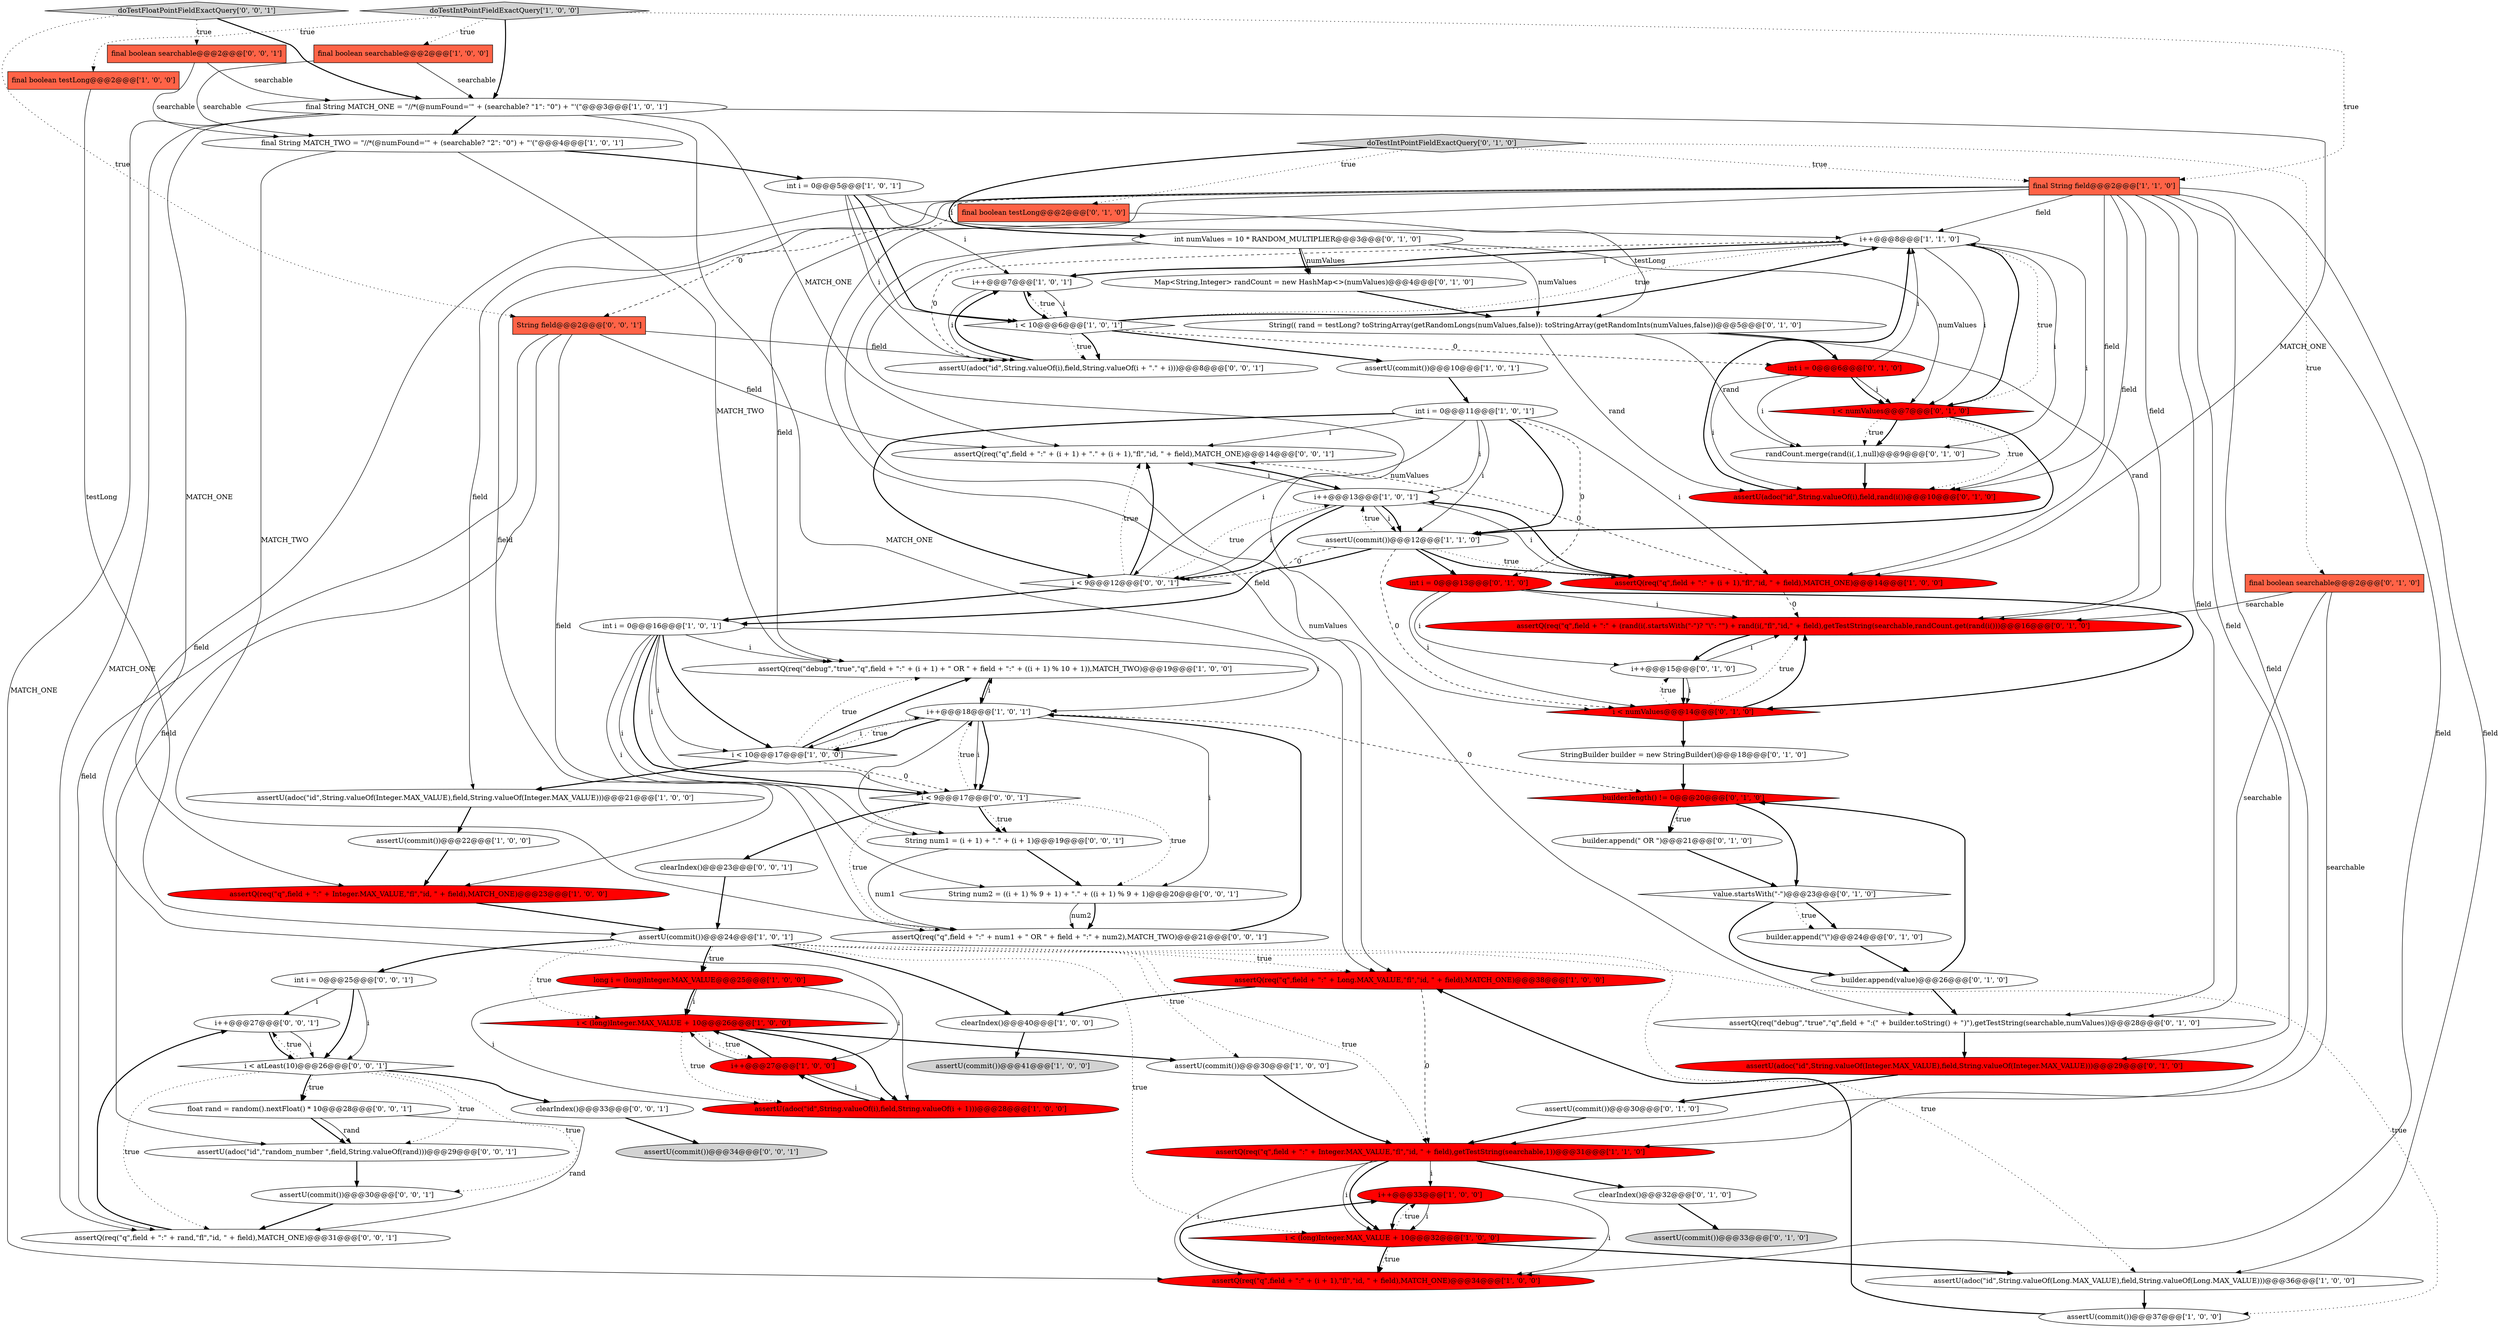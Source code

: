 digraph {
22 [style = filled, label = "assertU(commit())@@@24@@@['1', '0', '1']", fillcolor = white, shape = ellipse image = "AAA0AAABBB1BBB"];
54 [style = filled, label = "randCount.merge(rand(i(,1,null)@@@9@@@['0', '1', '0']", fillcolor = white, shape = ellipse image = "AAA0AAABBB2BBB"];
4 [style = filled, label = "i++@@@33@@@['1', '0', '0']", fillcolor = red, shape = ellipse image = "AAA1AAABBB1BBB"];
29 [style = filled, label = "i++@@@7@@@['1', '0', '1']", fillcolor = white, shape = ellipse image = "AAA0AAABBB1BBB"];
37 [style = filled, label = "final boolean testLong@@@2@@@['0', '1', '0']", fillcolor = tomato, shape = box image = "AAA0AAABBB2BBB"];
7 [style = filled, label = "i++@@@8@@@['1', '1', '0']", fillcolor = white, shape = ellipse image = "AAA0AAABBB1BBB"];
34 [style = filled, label = "assertU(commit())@@@22@@@['1', '0', '0']", fillcolor = white, shape = ellipse image = "AAA0AAABBB1BBB"];
65 [style = filled, label = "final boolean searchable@@@2@@@['0', '0', '1']", fillcolor = tomato, shape = box image = "AAA0AAABBB3BBB"];
69 [style = filled, label = "assertQ(req(\"q\",field + \":\" + (i + 1) + \".\" + (i + 1),\"fl\",\"id, \" + field),MATCH_ONE)@@@14@@@['0', '0', '1']", fillcolor = white, shape = ellipse image = "AAA0AAABBB3BBB"];
17 [style = filled, label = "assertU(adoc(\"id\",String.valueOf(Integer.MAX_VALUE),field,String.valueOf(Integer.MAX_VALUE)))@@@21@@@['1', '0', '0']", fillcolor = white, shape = ellipse image = "AAA0AAABBB1BBB"];
48 [style = filled, label = "clearIndex()@@@32@@@['0', '1', '0']", fillcolor = white, shape = ellipse image = "AAA0AAABBB2BBB"];
30 [style = filled, label = "assertQ(req(\"q\",field + \":\" + Long.MAX_VALUE,\"fl\",\"id, \" + field),MATCH_ONE)@@@38@@@['1', '0', '0']", fillcolor = red, shape = ellipse image = "AAA1AAABBB1BBB"];
49 [style = filled, label = "i < numValues@@@14@@@['0', '1', '0']", fillcolor = red, shape = diamond image = "AAA1AAABBB2BBB"];
64 [style = filled, label = "i < 9@@@12@@@['0', '0', '1']", fillcolor = white, shape = diamond image = "AAA0AAABBB3BBB"];
10 [style = filled, label = "assertQ(req(\"debug\",\"true\",\"q\",field + \":\" + (i + 1) + \" OR \" + field + \":\" + ((i + 1) % 10 + 1)),MATCH_TWO)@@@19@@@['1', '0', '0']", fillcolor = white, shape = ellipse image = "AAA0AAABBB1BBB"];
67 [style = filled, label = "String field@@@2@@@['0', '0', '1']", fillcolor = tomato, shape = box image = "AAA0AAABBB3BBB"];
41 [style = filled, label = "doTestIntPointFieldExactQuery['0', '1', '0']", fillcolor = lightgray, shape = diamond image = "AAA0AAABBB2BBB"];
18 [style = filled, label = "final String MATCH_TWO = \"//*(@numFound='\" + (searchable? \"2\": \"0\") + \"'(\"@@@4@@@['1', '0', '1']", fillcolor = white, shape = ellipse image = "AAA0AAABBB1BBB"];
38 [style = filled, label = "int i = 0@@@13@@@['0', '1', '0']", fillcolor = red, shape = ellipse image = "AAA1AAABBB2BBB"];
5 [style = filled, label = "doTestIntPointFieldExactQuery['1', '0', '0']", fillcolor = lightgray, shape = diamond image = "AAA0AAABBB1BBB"];
55 [style = filled, label = "Map<String,Integer> randCount = new HashMap<>(numValues)@@@4@@@['0', '1', '0']", fillcolor = white, shape = ellipse image = "AAA0AAABBB2BBB"];
77 [style = filled, label = "i++@@@27@@@['0', '0', '1']", fillcolor = white, shape = ellipse image = "AAA0AAABBB3BBB"];
23 [style = filled, label = "i++@@@27@@@['1', '0', '0']", fillcolor = red, shape = ellipse image = "AAA1AAABBB1BBB"];
61 [style = filled, label = "builder.append(value)@@@26@@@['0', '1', '0']", fillcolor = white, shape = ellipse image = "AAA0AAABBB2BBB"];
27 [style = filled, label = "i < 10@@@17@@@['1', '0', '0']", fillcolor = white, shape = diamond image = "AAA0AAABBB1BBB"];
25 [style = filled, label = "int i = 0@@@11@@@['1', '0', '1']", fillcolor = white, shape = ellipse image = "AAA0AAABBB1BBB"];
39 [style = filled, label = "builder.length() != 0@@@20@@@['0', '1', '0']", fillcolor = red, shape = diamond image = "AAA1AAABBB2BBB"];
59 [style = filled, label = "assertQ(req(\"debug\",\"true\",\"q\",field + \":(\" + builder.toString() + \")\"),getTestString(searchable,numValues))@@@28@@@['0', '1', '0']", fillcolor = white, shape = ellipse image = "AAA0AAABBB2BBB"];
62 [style = filled, label = "assertU(adoc(\"id\",\"random_number \",field,String.valueOf(rand)))@@@29@@@['0', '0', '1']", fillcolor = white, shape = ellipse image = "AAA0AAABBB3BBB"];
15 [style = filled, label = "assertU(adoc(\"id\",String.valueOf(i),field,String.valueOf(i + 1)))@@@28@@@['1', '0', '0']", fillcolor = red, shape = ellipse image = "AAA1AAABBB1BBB"];
80 [style = filled, label = "assertU(commit())@@@30@@@['0', '0', '1']", fillcolor = white, shape = ellipse image = "AAA0AAABBB3BBB"];
56 [style = filled, label = "i++@@@15@@@['0', '1', '0']", fillcolor = white, shape = ellipse image = "AAA0AAABBB2BBB"];
36 [style = filled, label = "i < (long)Integer.MAX_VALUE + 10@@@26@@@['1', '0', '0']", fillcolor = red, shape = diamond image = "AAA1AAABBB1BBB"];
16 [style = filled, label = "assertQ(req(\"q\",field + \":\" + (i + 1),\"fl\",\"id, \" + field),MATCH_ONE)@@@34@@@['1', '0', '0']", fillcolor = red, shape = ellipse image = "AAA1AAABBB1BBB"];
81 [style = filled, label = "assertU(commit())@@@34@@@['0', '0', '1']", fillcolor = lightgray, shape = ellipse image = "AAA0AAABBB3BBB"];
79 [style = filled, label = "doTestFloatPointFieldExactQuery['0', '0', '1']", fillcolor = lightgray, shape = diamond image = "AAA0AAABBB3BBB"];
33 [style = filled, label = "i < 10@@@6@@@['1', '0', '1']", fillcolor = white, shape = diamond image = "AAA0AAABBB1BBB"];
46 [style = filled, label = "int numValues = 10 * RANDOM_MULTIPLIER@@@3@@@['0', '1', '0']", fillcolor = white, shape = ellipse image = "AAA0AAABBB2BBB"];
60 [style = filled, label = "StringBuilder builder = new StringBuilder()@@@18@@@['0', '1', '0']", fillcolor = white, shape = ellipse image = "AAA0AAABBB2BBB"];
58 [style = filled, label = "assertU(commit())@@@33@@@['0', '1', '0']", fillcolor = lightgray, shape = ellipse image = "AAA0AAABBB2BBB"];
43 [style = filled, label = "int i = 0@@@6@@@['0', '1', '0']", fillcolor = red, shape = ellipse image = "AAA1AAABBB2BBB"];
9 [style = filled, label = "clearIndex()@@@40@@@['1', '0', '0']", fillcolor = white, shape = ellipse image = "AAA0AAABBB1BBB"];
1 [style = filled, label = "assertU(commit())@@@12@@@['1', '1', '0']", fillcolor = white, shape = ellipse image = "AAA0AAABBB1BBB"];
19 [style = filled, label = "long i = (long)Integer.MAX_VALUE@@@25@@@['1', '0', '0']", fillcolor = red, shape = ellipse image = "AAA1AAABBB1BBB"];
53 [style = filled, label = "assertU(adoc(\"id\",String.valueOf(i),field,rand(i())@@@10@@@['0', '1', '0']", fillcolor = red, shape = ellipse image = "AAA1AAABBB2BBB"];
63 [style = filled, label = "assertQ(req(\"q\",field + \":\" + num1 + \" OR \" + field + \":\" + num2),MATCH_TWO)@@@21@@@['0', '0', '1']", fillcolor = white, shape = ellipse image = "AAA0AAABBB3BBB"];
21 [style = filled, label = "final String field@@@2@@@['1', '1', '0']", fillcolor = tomato, shape = box image = "AAA0AAABBB1BBB"];
75 [style = filled, label = "assertQ(req(\"q\",field + \":\" + rand,\"fl\",\"id, \" + field),MATCH_ONE)@@@31@@@['0', '0', '1']", fillcolor = white, shape = ellipse image = "AAA0AAABBB3BBB"];
42 [style = filled, label = "assertU(adoc(\"id\",String.valueOf(Integer.MAX_VALUE),field,String.valueOf(Integer.MAX_VALUE)))@@@29@@@['0', '1', '0']", fillcolor = red, shape = ellipse image = "AAA1AAABBB2BBB"];
24 [style = filled, label = "i++@@@18@@@['1', '0', '1']", fillcolor = white, shape = ellipse image = "AAA0AAABBB1BBB"];
71 [style = filled, label = "float rand = random().nextFloat() * 10@@@28@@@['0', '0', '1']", fillcolor = white, shape = ellipse image = "AAA0AAABBB3BBB"];
20 [style = filled, label = "assertU(commit())@@@41@@@['1', '0', '0']", fillcolor = lightgray, shape = ellipse image = "AAA0AAABBB1BBB"];
45 [style = filled, label = "final boolean searchable@@@2@@@['0', '1', '0']", fillcolor = tomato, shape = box image = "AAA0AAABBB2BBB"];
70 [style = filled, label = "i < 9@@@17@@@['0', '0', '1']", fillcolor = white, shape = diamond image = "AAA0AAABBB3BBB"];
51 [style = filled, label = "value.startsWith(\"-\")@@@23@@@['0', '1', '0']", fillcolor = white, shape = diamond image = "AAA0AAABBB2BBB"];
76 [style = filled, label = "i < atLeast(10)@@@26@@@['0', '0', '1']", fillcolor = white, shape = diamond image = "AAA0AAABBB3BBB"];
52 [style = filled, label = "i < numValues@@@7@@@['0', '1', '0']", fillcolor = red, shape = diamond image = "AAA1AAABBB2BBB"];
66 [style = filled, label = "int i = 0@@@25@@@['0', '0', '1']", fillcolor = white, shape = ellipse image = "AAA0AAABBB3BBB"];
57 [style = filled, label = "assertU(commit())@@@30@@@['0', '1', '0']", fillcolor = white, shape = ellipse image = "AAA0AAABBB2BBB"];
68 [style = filled, label = "clearIndex()@@@33@@@['0', '0', '1']", fillcolor = white, shape = ellipse image = "AAA0AAABBB3BBB"];
26 [style = filled, label = "i++@@@13@@@['1', '0', '1']", fillcolor = white, shape = ellipse image = "AAA0AAABBB1BBB"];
31 [style = filled, label = "assertQ(req(\"q\",field + \":\" + (i + 1),\"fl\",\"id, \" + field),MATCH_ONE)@@@14@@@['1', '0', '0']", fillcolor = red, shape = ellipse image = "AAA1AAABBB1BBB"];
3 [style = filled, label = "assertQ(req(\"q\",field + \":\" + Integer.MAX_VALUE,\"fl\",\"id, \" + field),getTestString(searchable,1))@@@31@@@['1', '1', '0']", fillcolor = red, shape = ellipse image = "AAA1AAABBB1BBB"];
40 [style = filled, label = "builder.append(\" OR \")@@@21@@@['0', '1', '0']", fillcolor = white, shape = ellipse image = "AAA0AAABBB2BBB"];
8 [style = filled, label = "assertU(commit())@@@37@@@['1', '0', '0']", fillcolor = white, shape = ellipse image = "AAA0AAABBB1BBB"];
28 [style = filled, label = "int i = 0@@@5@@@['1', '0', '1']", fillcolor = white, shape = ellipse image = "AAA0AAABBB1BBB"];
50 [style = filled, label = "builder.append(\"\\\")@@@24@@@['0', '1', '0']", fillcolor = white, shape = ellipse image = "AAA0AAABBB2BBB"];
13 [style = filled, label = "final boolean searchable@@@2@@@['1', '0', '0']", fillcolor = tomato, shape = box image = "AAA0AAABBB1BBB"];
73 [style = filled, label = "assertU(adoc(\"id\",String.valueOf(i),field,String.valueOf(i + \".\" + i)))@@@8@@@['0', '0', '1']", fillcolor = white, shape = ellipse image = "AAA0AAABBB3BBB"];
0 [style = filled, label = "assertU(adoc(\"id\",String.valueOf(Long.MAX_VALUE),field,String.valueOf(Long.MAX_VALUE)))@@@36@@@['1', '0', '0']", fillcolor = white, shape = ellipse image = "AAA0AAABBB1BBB"];
47 [style = filled, label = "String(( rand = testLong? toStringArray(getRandomLongs(numValues,false)): toStringArray(getRandomInts(numValues,false))@@@5@@@['0', '1', '0']", fillcolor = white, shape = ellipse image = "AAA0AAABBB2BBB"];
74 [style = filled, label = "String num2 = ((i + 1) % 9 + 1) + \".\" + ((i + 1) % 9 + 1)@@@20@@@['0', '0', '1']", fillcolor = white, shape = ellipse image = "AAA0AAABBB3BBB"];
2 [style = filled, label = "int i = 0@@@16@@@['1', '0', '1']", fillcolor = white, shape = ellipse image = "AAA0AAABBB1BBB"];
32 [style = filled, label = "assertU(commit())@@@10@@@['1', '0', '1']", fillcolor = white, shape = ellipse image = "AAA0AAABBB1BBB"];
14 [style = filled, label = "final String MATCH_ONE = \"//*(@numFound='\" + (searchable? \"1\": \"0\") + \"'(\"@@@3@@@['1', '0', '1']", fillcolor = white, shape = ellipse image = "AAA0AAABBB1BBB"];
78 [style = filled, label = "clearIndex()@@@23@@@['0', '0', '1']", fillcolor = white, shape = ellipse image = "AAA0AAABBB3BBB"];
72 [style = filled, label = "String num1 = (i + 1) + \".\" + (i + 1)@@@19@@@['0', '0', '1']", fillcolor = white, shape = ellipse image = "AAA0AAABBB3BBB"];
44 [style = filled, label = "assertQ(req(\"q\",field + \":\" + (rand(i(.startsWith(\"-\")? \"\\\": \"\") + rand(i(,\"fl\",\"id,\" + field),getTestString(searchable,randCount.get(rand(i()))@@@16@@@['0', '1', '0']", fillcolor = red, shape = ellipse image = "AAA1AAABBB2BBB"];
11 [style = filled, label = "assertU(commit())@@@30@@@['1', '0', '0']", fillcolor = white, shape = ellipse image = "AAA0AAABBB1BBB"];
35 [style = filled, label = "assertQ(req(\"q\",field + \":\" + Integer.MAX_VALUE,\"fl\",\"id, \" + field),MATCH_ONE)@@@23@@@['1', '0', '0']", fillcolor = red, shape = ellipse image = "AAA1AAABBB1BBB"];
6 [style = filled, label = "i < (long)Integer.MAX_VALUE + 10@@@32@@@['1', '0', '0']", fillcolor = red, shape = diamond image = "AAA1AAABBB1BBB"];
12 [style = filled, label = "final boolean testLong@@@2@@@['1', '0', '0']", fillcolor = tomato, shape = box image = "AAA0AAABBB1BBB"];
13->18 [style = solid, label="searchable"];
8->30 [style = bold, label=""];
45->59 [style = solid, label="searchable"];
52->1 [style = bold, label=""];
79->67 [style = dotted, label="true"];
3->16 [style = solid, label="i"];
14->35 [style = solid, label="MATCH_ONE"];
25->1 [style = bold, label=""];
24->27 [style = solid, label="i"];
55->47 [style = bold, label=""];
76->68 [style = bold, label=""];
10->24 [style = bold, label=""];
56->49 [style = solid, label="i"];
14->16 [style = solid, label="MATCH_ONE"];
71->62 [style = bold, label=""];
28->33 [style = solid, label="i"];
1->31 [style = dotted, label="true"];
2->27 [style = solid, label="i"];
66->76 [style = solid, label="i"];
26->1 [style = solid, label="i"];
65->18 [style = solid, label="searchable"];
19->36 [style = bold, label=""];
29->7 [style = solid, label="i"];
76->71 [style = bold, label=""];
5->12 [style = dotted, label="true"];
46->52 [style = solid, label="numValues"];
7->52 [style = bold, label=""];
61->59 [style = bold, label=""];
24->39 [style = dashed, label="0"];
45->3 [style = solid, label="searchable"];
25->64 [style = solid, label="i"];
36->11 [style = bold, label=""];
73->29 [style = bold, label=""];
67->63 [style = solid, label="field"];
3->4 [style = solid, label="i"];
24->70 [style = solid, label="i"];
5->13 [style = dotted, label="true"];
7->73 [style = dashed, label="0"];
21->44 [style = solid, label="field"];
1->49 [style = dashed, label="0"];
26->69 [style = solid, label="i"];
51->50 [style = bold, label=""];
43->52 [style = solid, label="i"];
2->72 [style = solid, label="i"];
38->49 [style = bold, label=""];
39->51 [style = bold, label=""];
51->61 [style = bold, label=""];
6->16 [style = dotted, label="true"];
70->24 [style = dotted, label="true"];
70->63 [style = dotted, label="true"];
25->26 [style = solid, label="i"];
21->16 [style = solid, label="field"];
47->54 [style = solid, label="rand"];
72->63 [style = solid, label="num1"];
32->25 [style = bold, label=""];
0->8 [style = bold, label=""];
27->17 [style = bold, label=""];
54->53 [style = bold, label=""];
46->49 [style = solid, label="numValues"];
69->26 [style = bold, label=""];
23->36 [style = bold, label=""];
75->77 [style = bold, label=""];
1->31 [style = bold, label=""];
19->15 [style = solid, label="i"];
70->72 [style = dotted, label="true"];
60->39 [style = bold, label=""];
24->27 [style = bold, label=""];
26->64 [style = bold, label=""];
1->38 [style = bold, label=""];
41->21 [style = dotted, label="true"];
31->44 [style = dashed, label="0"];
7->29 [style = bold, label=""];
33->7 [style = bold, label=""];
59->42 [style = bold, label=""];
22->19 [style = dotted, label="true"];
61->39 [style = bold, label=""];
25->1 [style = solid, label="i"];
14->31 [style = solid, label="MATCH_ONE"];
21->59 [style = solid, label="field"];
40->51 [style = bold, label=""];
22->0 [style = dotted, label="true"];
26->1 [style = bold, label=""];
21->42 [style = solid, label="field"];
22->9 [style = bold, label=""];
74->63 [style = bold, label=""];
47->43 [style = bold, label=""];
67->75 [style = solid, label="field"];
27->24 [style = dotted, label="true"];
2->10 [style = solid, label="i"];
43->53 [style = solid, label="i"];
76->75 [style = dotted, label="true"];
26->64 [style = solid, label="i"];
18->28 [style = bold, label=""];
17->34 [style = bold, label=""];
76->71 [style = dotted, label="true"];
1->26 [style = dotted, label="true"];
47->44 [style = solid, label="rand"];
21->67 [style = dashed, label="0"];
31->69 [style = dashed, label="0"];
23->15 [style = solid, label="i"];
49->44 [style = dotted, label="true"];
24->72 [style = solid, label="i"];
24->74 [style = solid, label="i"];
21->15 [style = solid, label="field"];
19->36 [style = solid, label="i"];
76->80 [style = dotted, label="true"];
2->27 [style = bold, label=""];
39->40 [style = dotted, label="true"];
14->18 [style = bold, label=""];
41->46 [style = bold, label=""];
47->53 [style = solid, label="rand"];
34->35 [style = bold, label=""];
46->59 [style = solid, label="numValues"];
66->77 [style = solid, label="i"];
2->24 [style = solid, label="i"];
21->31 [style = solid, label="field"];
25->64 [style = bold, label=""];
70->78 [style = bold, label=""];
52->54 [style = bold, label=""];
46->55 [style = solid, label="numValues"];
21->0 [style = solid, label="field"];
29->33 [style = solid, label="i"];
44->56 [style = bold, label=""];
48->58 [style = bold, label=""];
18->10 [style = solid, label="MATCH_TWO"];
22->19 [style = bold, label=""];
36->15 [style = dotted, label="true"];
49->44 [style = bold, label=""];
24->70 [style = bold, label=""];
3->6 [style = bold, label=""];
28->73 [style = solid, label="i"];
30->9 [style = bold, label=""];
9->20 [style = bold, label=""];
7->53 [style = solid, label="i"];
41->37 [style = dotted, label="true"];
25->31 [style = solid, label="i"];
77->76 [style = solid, label="i"];
28->7 [style = solid, label="i"];
52->53 [style = dotted, label="true"];
66->76 [style = bold, label=""];
76->77 [style = dotted, label="true"];
64->2 [style = bold, label=""];
63->24 [style = bold, label=""];
52->7 [style = dotted, label="true"];
27->70 [style = dashed, label="0"];
62->80 [style = bold, label=""];
4->6 [style = solid, label="i"];
3->6 [style = solid, label="i"];
38->44 [style = solid, label="i"];
49->56 [style = dotted, label="true"];
31->26 [style = bold, label=""];
29->73 [style = solid, label="i"];
26->31 [style = solid, label="i"];
74->63 [style = solid, label="num2"];
25->38 [style = dashed, label="0"];
4->16 [style = solid, label="i"];
22->66 [style = bold, label=""];
11->3 [style = bold, label=""];
42->57 [style = bold, label=""];
1->64 [style = dashed, label="0"];
39->40 [style = bold, label=""];
67->69 [style = solid, label="field"];
27->10 [style = bold, label=""];
49->60 [style = bold, label=""];
46->47 [style = solid, label="numValues"];
21->35 [style = solid, label="field"];
45->44 [style = solid, label="searchable"];
33->29 [style = dotted, label="true"];
22->3 [style = dotted, label="true"];
22->36 [style = dotted, label="true"];
13->14 [style = solid, label="searchable"];
33->32 [style = bold, label=""];
5->21 [style = dotted, label="true"];
1->2 [style = bold, label=""];
70->72 [style = bold, label=""];
21->3 [style = solid, label="field"];
21->10 [style = solid, label="field"];
21->17 [style = solid, label="field"];
16->4 [style = bold, label=""];
14->69 [style = solid, label="MATCH_ONE"];
50->61 [style = bold, label=""];
36->23 [style = dotted, label="true"];
52->54 [style = dotted, label="true"];
21->30 [style = solid, label="field"];
7->54 [style = solid, label="i"];
2->74 [style = solid, label="i"];
19->23 [style = solid, label="i"];
14->30 [style = solid, label="MATCH_ONE"];
46->55 [style = bold, label=""];
33->7 [style = dotted, label="true"];
15->23 [style = bold, label=""];
80->75 [style = bold, label=""];
72->74 [style = bold, label=""];
56->49 [style = bold, label=""];
67->73 [style = solid, label="field"];
67->62 [style = solid, label="field"];
4->6 [style = bold, label=""];
64->69 [style = bold, label=""];
33->73 [style = dotted, label="true"];
35->22 [style = bold, label=""];
12->22 [style = solid, label="testLong"];
24->10 [style = solid, label="i"];
36->15 [style = bold, label=""];
18->63 [style = solid, label="MATCH_TWO"];
2->70 [style = bold, label=""];
27->10 [style = dotted, label="true"];
38->56 [style = solid, label="i"];
21->53 [style = solid, label="field"];
22->11 [style = dotted, label="true"];
33->43 [style = dashed, label="0"];
6->0 [style = bold, label=""];
71->62 [style = solid, label="rand"];
43->52 [style = bold, label=""];
5->14 [style = bold, label=""];
28->29 [style = solid, label="i"];
22->6 [style = dotted, label="true"];
25->69 [style = solid, label="i"];
37->47 [style = solid, label="testLong"];
38->49 [style = solid, label="i"];
41->45 [style = dotted, label="true"];
79->14 [style = bold, label=""];
64->26 [style = dotted, label="true"];
29->33 [style = bold, label=""];
22->8 [style = dotted, label="true"];
3->48 [style = bold, label=""];
77->76 [style = bold, label=""];
43->54 [style = solid, label="i"];
28->33 [style = bold, label=""];
53->7 [style = bold, label=""];
6->4 [style = dotted, label="true"];
6->16 [style = bold, label=""];
68->81 [style = bold, label=""];
43->7 [style = solid, label="i"];
71->75 [style = solid, label="rand"];
33->73 [style = bold, label=""];
64->69 [style = dotted, label="true"];
65->14 [style = solid, label="searchable"];
70->74 [style = dotted, label="true"];
30->3 [style = dashed, label="0"];
21->7 [style = solid, label="field"];
14->75 [style = solid, label="MATCH_ONE"];
57->3 [style = bold, label=""];
7->52 [style = solid, label="i"];
22->30 [style = dotted, label="true"];
51->50 [style = dotted, label="true"];
79->65 [style = dotted, label="true"];
78->22 [style = bold, label=""];
76->62 [style = dotted, label="true"];
56->44 [style = solid, label="i"];
23->36 [style = solid, label="i"];
2->70 [style = solid, label="i"];
}
